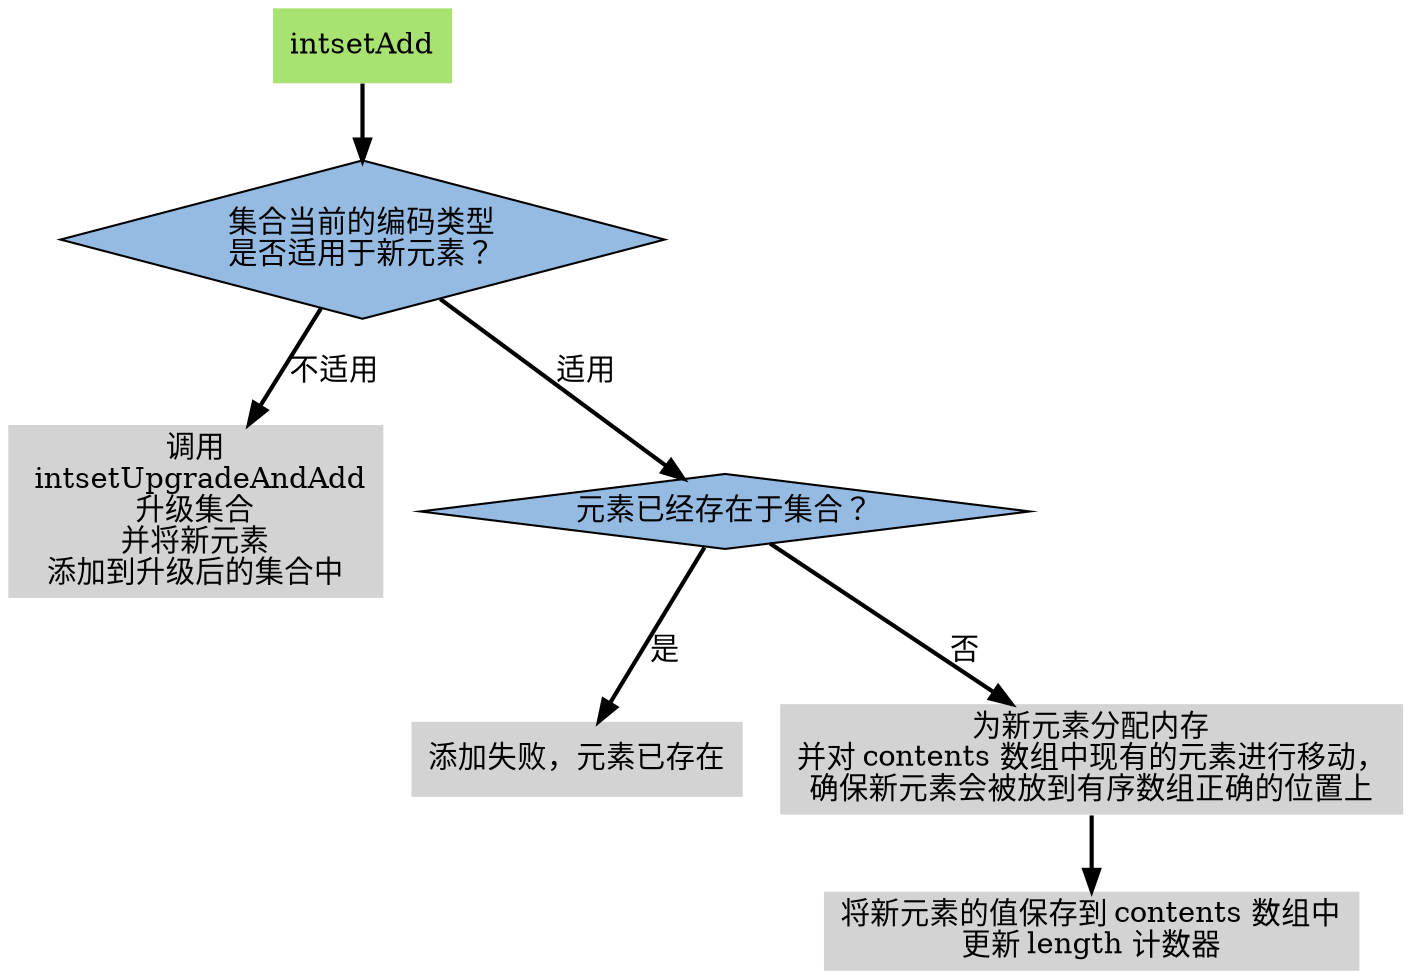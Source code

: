 digraph intsetAdd {

    node [shape=plaintext, style = filled];

    edge [style = bold];

    start [label="intsetAdd", fillcolor = "#A8E270"];

    check_encoding [label="集合当前的编码类型\n是否适用于新元素？", shape = diamond, fillcolor = "#95BBE3"];

    start -> check_encoding;

    upgrade [label="调用\n intsetUpgradeAndAdd\n升级集合\n并将新元素\n添加到升级后的集合中"];

    check_encoding -> upgrade [label="不适用"];

    value_exists [label="元素已经存在于集合？", shape = diamond, fillcolor = "#95BBE3"];

    check_encoding -> value_exists [label="适用"];


    insert_fail [label="添加失败，元素已存在"];

    realloc_and_move [label="为新元素分配内存\n并对 contents 数组中现有的元素进行移动，\n确保新元素会被放到有序数组正确的位置上"];
    
    value_exists -> insert_fail [label="是"];

    value_exists -> realloc_and_move [label="否"];


    done [label="将新元素的值保存到 contents 数组中\n更新 length 计数器"];

    realloc_and_move -> done;
}
